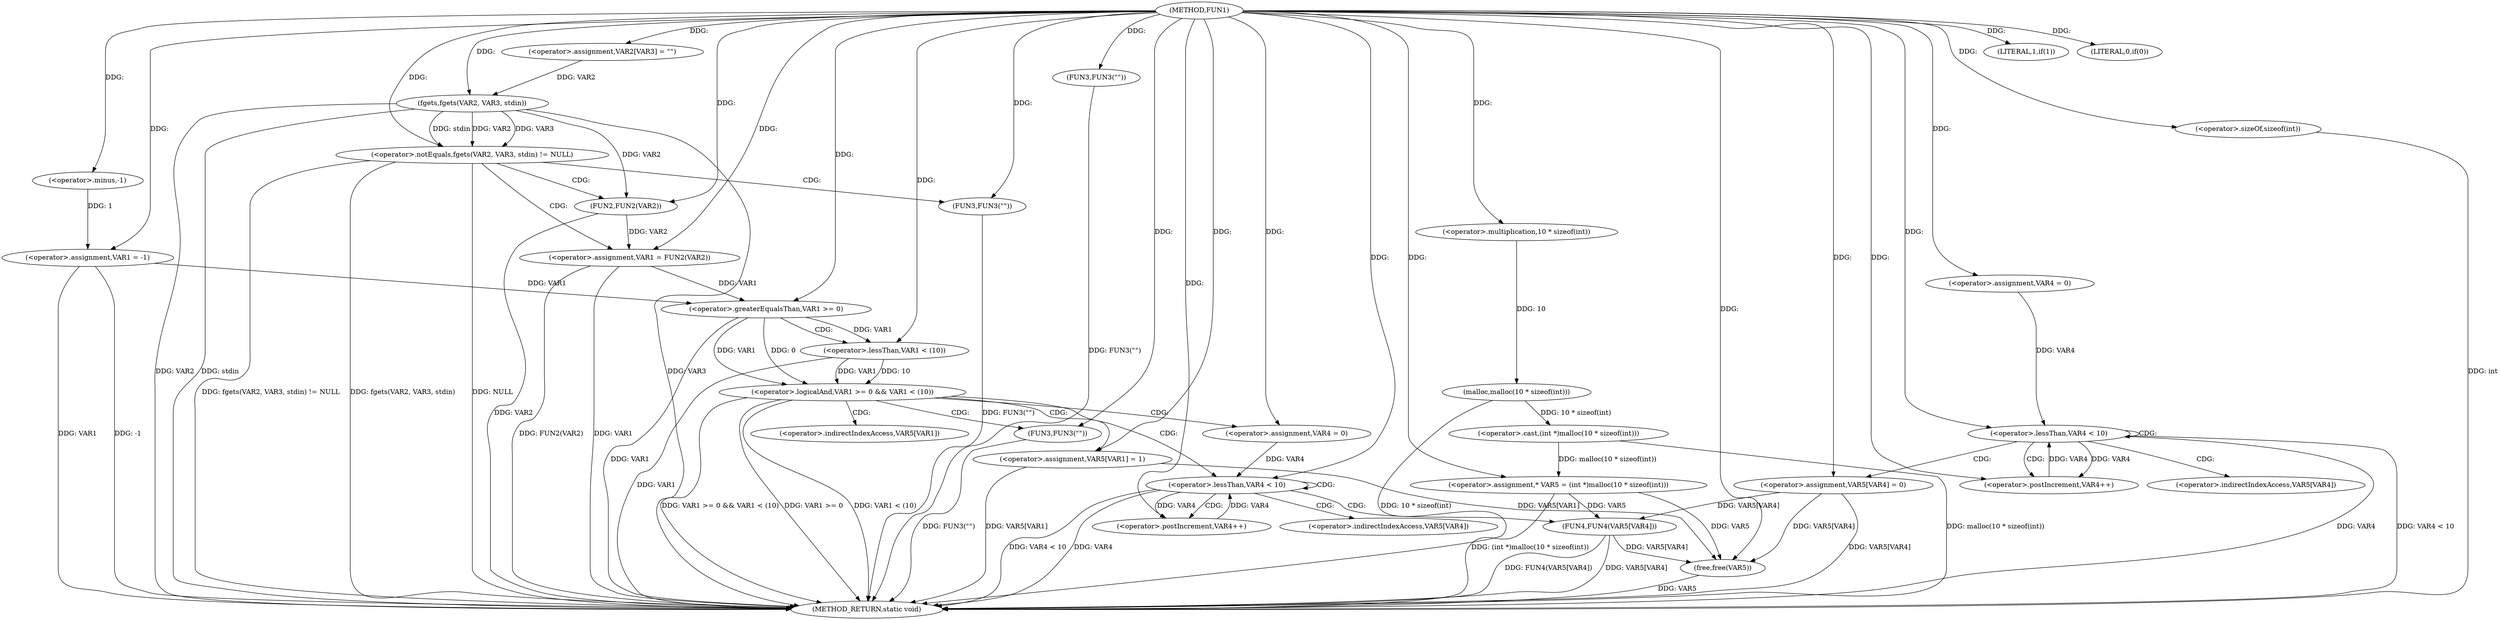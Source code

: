 digraph FUN1 {  
"1000100" [label = "(METHOD,FUN1)" ]
"1000199" [label = "(METHOD_RETURN,static void)" ]
"1000103" [label = "(<operator>.assignment,VAR1 = -1)" ]
"1000105" [label = "(<operator>.minus,-1)" ]
"1000108" [label = "(LITERAL,1,if(1))" ]
"1000112" [label = "(<operator>.assignment,VAR2[VAR3] = \"\")" ]
"1000116" [label = "(<operator>.notEquals,fgets(VAR2, VAR3, stdin) != NULL)" ]
"1000117" [label = "(fgets,fgets(VAR2, VAR3, stdin))" ]
"1000123" [label = "(<operator>.assignment,VAR1 = FUN2(VAR2))" ]
"1000125" [label = "(FUN2,FUN2(VAR2))" ]
"1000129" [label = "(FUN3,FUN3(\"\"))" ]
"1000132" [label = "(LITERAL,0,if(0))" ]
"1000134" [label = "(FUN3,FUN3(\"\"))" ]
"1000141" [label = "(<operator>.assignment,* VAR5 = (int *)malloc(10 * sizeof(int)))" ]
"1000143" [label = "(<operator>.cast,(int *)malloc(10 * sizeof(int)))" ]
"1000145" [label = "(malloc,malloc(10 * sizeof(int)))" ]
"1000146" [label = "(<operator>.multiplication,10 * sizeof(int))" ]
"1000148" [label = "(<operator>.sizeOf,sizeof(int))" ]
"1000151" [label = "(<operator>.assignment,VAR4 = 0)" ]
"1000154" [label = "(<operator>.lessThan,VAR4 < 10)" ]
"1000157" [label = "(<operator>.postIncrement,VAR4++)" ]
"1000160" [label = "(<operator>.assignment,VAR5[VAR4] = 0)" ]
"1000166" [label = "(<operator>.logicalAnd,VAR1 >= 0 && VAR1 < (10))" ]
"1000167" [label = "(<operator>.greaterEqualsThan,VAR1 >= 0)" ]
"1000170" [label = "(<operator>.lessThan,VAR1 < (10))" ]
"1000174" [label = "(<operator>.assignment,VAR5[VAR1] = 1)" ]
"1000180" [label = "(<operator>.assignment,VAR4 = 0)" ]
"1000183" [label = "(<operator>.lessThan,VAR4 < 10)" ]
"1000186" [label = "(<operator>.postIncrement,VAR4++)" ]
"1000189" [label = "(FUN4,FUN4(VAR5[VAR4]))" ]
"1000195" [label = "(FUN3,FUN3(\"\"))" ]
"1000197" [label = "(free,free(VAR5))" ]
"1000161" [label = "(<operator>.indirectIndexAccess,VAR5[VAR4])" ]
"1000175" [label = "(<operator>.indirectIndexAccess,VAR5[VAR1])" ]
"1000190" [label = "(<operator>.indirectIndexAccess,VAR5[VAR4])" ]
  "1000116" -> "1000199"  [ label = "DDG: fgets(VAR2, VAR3, stdin)"] 
  "1000123" -> "1000199"  [ label = "DDG: FUN2(VAR2)"] 
  "1000189" -> "1000199"  [ label = "DDG: VAR5[VAR4]"] 
  "1000103" -> "1000199"  [ label = "DDG: VAR1"] 
  "1000103" -> "1000199"  [ label = "DDG: -1"] 
  "1000117" -> "1000199"  [ label = "DDG: VAR2"] 
  "1000154" -> "1000199"  [ label = "DDG: VAR4 < 10"] 
  "1000117" -> "1000199"  [ label = "DDG: stdin"] 
  "1000166" -> "1000199"  [ label = "DDG: VAR1 < (10)"] 
  "1000117" -> "1000199"  [ label = "DDG: VAR3"] 
  "1000145" -> "1000199"  [ label = "DDG: 10 * sizeof(int)"] 
  "1000167" -> "1000199"  [ label = "DDG: VAR1"] 
  "1000125" -> "1000199"  [ label = "DDG: VAR2"] 
  "1000189" -> "1000199"  [ label = "DDG: FUN4(VAR5[VAR4])"] 
  "1000166" -> "1000199"  [ label = "DDG: VAR1 >= 0 && VAR1 < (10)"] 
  "1000195" -> "1000199"  [ label = "DDG: FUN3(\"\")"] 
  "1000183" -> "1000199"  [ label = "DDG: VAR4"] 
  "1000129" -> "1000199"  [ label = "DDG: FUN3(\"\")"] 
  "1000154" -> "1000199"  [ label = "DDG: VAR4"] 
  "1000166" -> "1000199"  [ label = "DDG: VAR1 >= 0"] 
  "1000134" -> "1000199"  [ label = "DDG: FUN3(\"\")"] 
  "1000116" -> "1000199"  [ label = "DDG: NULL"] 
  "1000148" -> "1000199"  [ label = "DDG: int"] 
  "1000141" -> "1000199"  [ label = "DDG: (int *)malloc(10 * sizeof(int))"] 
  "1000143" -> "1000199"  [ label = "DDG: malloc(10 * sizeof(int))"] 
  "1000170" -> "1000199"  [ label = "DDG: VAR1"] 
  "1000160" -> "1000199"  [ label = "DDG: VAR5[VAR4]"] 
  "1000116" -> "1000199"  [ label = "DDG: fgets(VAR2, VAR3, stdin) != NULL"] 
  "1000183" -> "1000199"  [ label = "DDG: VAR4 < 10"] 
  "1000174" -> "1000199"  [ label = "DDG: VAR5[VAR1]"] 
  "1000123" -> "1000199"  [ label = "DDG: VAR1"] 
  "1000197" -> "1000199"  [ label = "DDG: VAR5"] 
  "1000105" -> "1000103"  [ label = "DDG: 1"] 
  "1000100" -> "1000103"  [ label = "DDG: "] 
  "1000100" -> "1000105"  [ label = "DDG: "] 
  "1000100" -> "1000108"  [ label = "DDG: "] 
  "1000100" -> "1000112"  [ label = "DDG: "] 
  "1000117" -> "1000116"  [ label = "DDG: VAR2"] 
  "1000117" -> "1000116"  [ label = "DDG: VAR3"] 
  "1000117" -> "1000116"  [ label = "DDG: stdin"] 
  "1000112" -> "1000117"  [ label = "DDG: VAR2"] 
  "1000100" -> "1000117"  [ label = "DDG: "] 
  "1000100" -> "1000116"  [ label = "DDG: "] 
  "1000125" -> "1000123"  [ label = "DDG: VAR2"] 
  "1000100" -> "1000123"  [ label = "DDG: "] 
  "1000117" -> "1000125"  [ label = "DDG: VAR2"] 
  "1000100" -> "1000125"  [ label = "DDG: "] 
  "1000100" -> "1000129"  [ label = "DDG: "] 
  "1000100" -> "1000132"  [ label = "DDG: "] 
  "1000100" -> "1000134"  [ label = "DDG: "] 
  "1000143" -> "1000141"  [ label = "DDG: malloc(10 * sizeof(int))"] 
  "1000100" -> "1000141"  [ label = "DDG: "] 
  "1000145" -> "1000143"  [ label = "DDG: 10 * sizeof(int)"] 
  "1000146" -> "1000145"  [ label = "DDG: 10"] 
  "1000100" -> "1000146"  [ label = "DDG: "] 
  "1000100" -> "1000148"  [ label = "DDG: "] 
  "1000100" -> "1000151"  [ label = "DDG: "] 
  "1000151" -> "1000154"  [ label = "DDG: VAR4"] 
  "1000157" -> "1000154"  [ label = "DDG: VAR4"] 
  "1000100" -> "1000154"  [ label = "DDG: "] 
  "1000154" -> "1000157"  [ label = "DDG: VAR4"] 
  "1000100" -> "1000157"  [ label = "DDG: "] 
  "1000100" -> "1000160"  [ label = "DDG: "] 
  "1000167" -> "1000166"  [ label = "DDG: VAR1"] 
  "1000167" -> "1000166"  [ label = "DDG: 0"] 
  "1000103" -> "1000167"  [ label = "DDG: VAR1"] 
  "1000123" -> "1000167"  [ label = "DDG: VAR1"] 
  "1000100" -> "1000167"  [ label = "DDG: "] 
  "1000170" -> "1000166"  [ label = "DDG: VAR1"] 
  "1000170" -> "1000166"  [ label = "DDG: 10"] 
  "1000167" -> "1000170"  [ label = "DDG: VAR1"] 
  "1000100" -> "1000170"  [ label = "DDG: "] 
  "1000100" -> "1000174"  [ label = "DDG: "] 
  "1000100" -> "1000180"  [ label = "DDG: "] 
  "1000186" -> "1000183"  [ label = "DDG: VAR4"] 
  "1000180" -> "1000183"  [ label = "DDG: VAR4"] 
  "1000100" -> "1000183"  [ label = "DDG: "] 
  "1000183" -> "1000186"  [ label = "DDG: VAR4"] 
  "1000100" -> "1000186"  [ label = "DDG: "] 
  "1000141" -> "1000189"  [ label = "DDG: VAR5"] 
  "1000160" -> "1000189"  [ label = "DDG: VAR5[VAR4]"] 
  "1000100" -> "1000195"  [ label = "DDG: "] 
  "1000141" -> "1000197"  [ label = "DDG: VAR5"] 
  "1000189" -> "1000197"  [ label = "DDG: VAR5[VAR4]"] 
  "1000160" -> "1000197"  [ label = "DDG: VAR5[VAR4]"] 
  "1000174" -> "1000197"  [ label = "DDG: VAR5[VAR1]"] 
  "1000100" -> "1000197"  [ label = "DDG: "] 
  "1000116" -> "1000125"  [ label = "CDG: "] 
  "1000116" -> "1000129"  [ label = "CDG: "] 
  "1000116" -> "1000123"  [ label = "CDG: "] 
  "1000154" -> "1000161"  [ label = "CDG: "] 
  "1000154" -> "1000157"  [ label = "CDG: "] 
  "1000154" -> "1000154"  [ label = "CDG: "] 
  "1000154" -> "1000160"  [ label = "CDG: "] 
  "1000166" -> "1000174"  [ label = "CDG: "] 
  "1000166" -> "1000195"  [ label = "CDG: "] 
  "1000166" -> "1000180"  [ label = "CDG: "] 
  "1000166" -> "1000183"  [ label = "CDG: "] 
  "1000166" -> "1000175"  [ label = "CDG: "] 
  "1000167" -> "1000170"  [ label = "CDG: "] 
  "1000183" -> "1000186"  [ label = "CDG: "] 
  "1000183" -> "1000183"  [ label = "CDG: "] 
  "1000183" -> "1000189"  [ label = "CDG: "] 
  "1000183" -> "1000190"  [ label = "CDG: "] 
}
